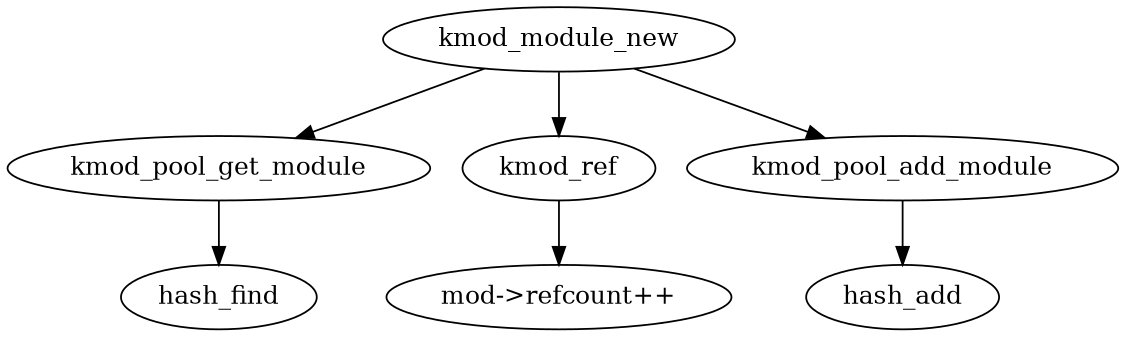 digraph G {
size = "7.5 7.5"
	kmod_module_new -> kmod_pool_get_module;
	kmod_module_new -> kmod_ref;
	kmod_module_new -> kmod_pool_add_module;

	kmod_pool_get_module -> hash_find;
	kmod_ref -> "mod->refcount++";
	kmod_pool_add_module -> hash_add;
}

